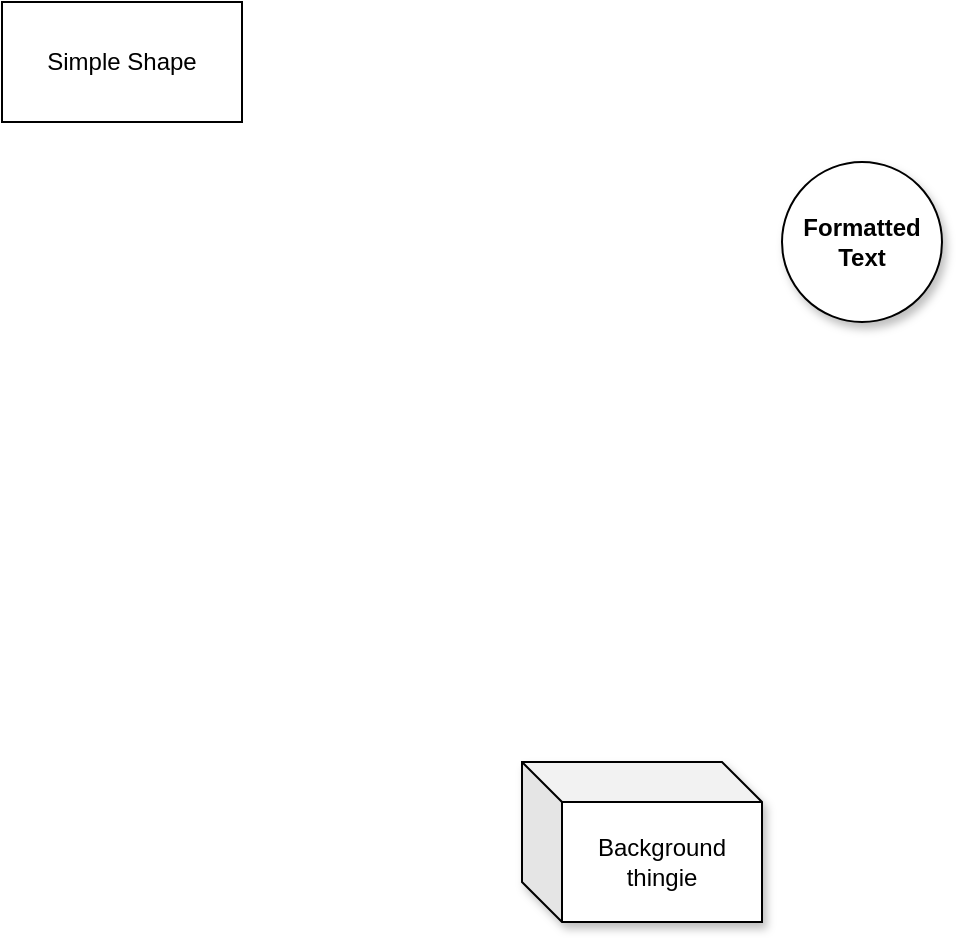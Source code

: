 <mxfile compressed="false" version="19.0.3" type="device" pages="2">
  <diagram id="ZnghoZRAUyGX2wOghst_" name="Page-1">
    <mxGraphModel dx="1102" dy="1025" grid="1" gridSize="10" guides="1" tooltips="1" connect="1" arrows="1" fold="1" page="1" pageScale="1" pageWidth="850" pageHeight="1100" math="0" shadow="0">
      <root>
        <object label="" root-property="Is this root or not?" id="0">
          <mxCell />
        </object>
        <mxCell id="1" parent="0" />
        <mxCell id="jjaQ23NKAjQkogvSnO1M-1" value="Background thingie" style="shape=cube;whiteSpace=wrap;html=1;boundedLbl=1;backgroundOutline=1;darkOpacity=0.05;darkOpacity2=0.1;shadow=1;" vertex="1" parent="1">
          <mxGeometry x="360" y="480" width="120" height="80" as="geometry" />
        </mxCell>
        <object label="Layer Two" id="1AnREogHo7OAvXgXjlUe-1">
          <mxCell parent="0" />
        </object>
        <mxCell id="1AnREogHo7OAvXgXjlUe-3" value="Simple Shape" style="rounded=0;whiteSpace=wrap;html=1;" vertex="1" parent="1AnREogHo7OAvXgXjlUe-1">
          <mxGeometry x="100" y="100" width="120" height="60" as="geometry" />
        </mxCell>
        <object label="Layer One" uri="layers://one" id="1AnREogHo7OAvXgXjlUe-2">
          <mxCell parent="0" />
        </object>
        <object label="&lt;b&gt;Formatted&lt;br&gt;Text&lt;br&gt;&lt;/b&gt;" uri="my-uri" tooltip="Shape tooltip" link="https://www.nasdanika.org" id="1AnREogHo7OAvXgXjlUe-4">
          <mxCell style="ellipse;whiteSpace=wrap;html=1;aspect=fixed;shadow=1;" vertex="1" parent="1AnREogHo7OAvXgXjlUe-2">
            <mxGeometry x="490" y="180" width="80" height="80" as="geometry" />
          </mxCell>
        </object>
      </root>
    </mxGraphModel>
  </diagram>
  <diagram id="S1Rd9NR_AWBY0fI_vBLB" name="Page-2">
    <mxGraphModel dx="1102" dy="1025" grid="1" gridSize="10" guides="1" tooltips="1" connect="1" arrows="1" fold="1" page="1" pageScale="1" pageWidth="850" pageHeight="1100" math="0" shadow="0">
      <root>
        <mxCell id="0" />
        <mxCell id="1" parent="0" />
        <mxCell id="ll3UfSF4uJBQnlfVPVcr-1" value="Database" style="shape=cylinder3;whiteSpace=wrap;html=1;boundedLbl=1;backgroundOutline=1;size=15;shadow=1;" vertex="1" parent="1">
          <mxGeometry x="390" y="480" width="60" height="80" as="geometry" />
        </mxCell>
      </root>
    </mxGraphModel>
  </diagram>
</mxfile>
